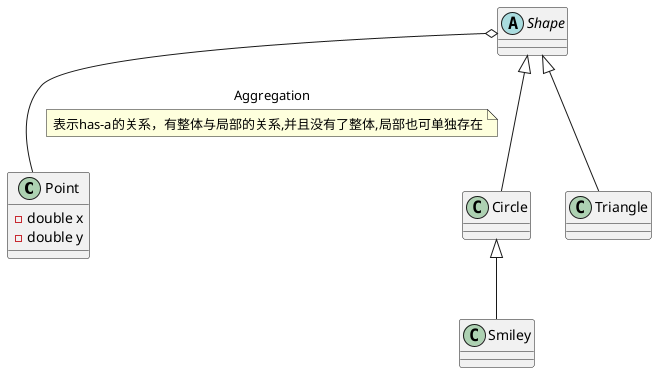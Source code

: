 @startuml claas diagram

class Point{
    -double x
    -double y

}

Shape o-- Point : Aggregation
note on link:  表示has-a的关系，有整体与局部的关系,并且没有了整体,局部也可单独存在
abstract class Shape{

}

Shape <|-- Circle
class Circle{

}

Shape<|--Triangle
class Triangle
{
}

Circle <|-- Smiley
class Smiley{

}

@enduml